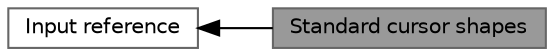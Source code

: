 digraph "Standard cursor shapes"
{
 // LATEX_PDF_SIZE
  bgcolor="transparent";
  edge [fontname=Helvetica,fontsize=10,labelfontname=Helvetica,labelfontsize=10];
  node [fontname=Helvetica,fontsize=10,shape=box,height=0.2,width=0.4];
  rankdir=LR;
  Node2 [id="Node000002",label="Input reference",height=0.2,width=0.4,color="grey40", fillcolor="white", style="filled",URL="$group__input.html",tooltip="Functions and types related to input handling."];
  Node1 [id="Node000001",label="Standard cursor shapes",height=0.2,width=0.4,color="gray40", fillcolor="grey60", style="filled", fontcolor="black",tooltip="Standard system cursor shapes."];
  Node2->Node1 [shape=plaintext, dir="back", style="solid"];
}
